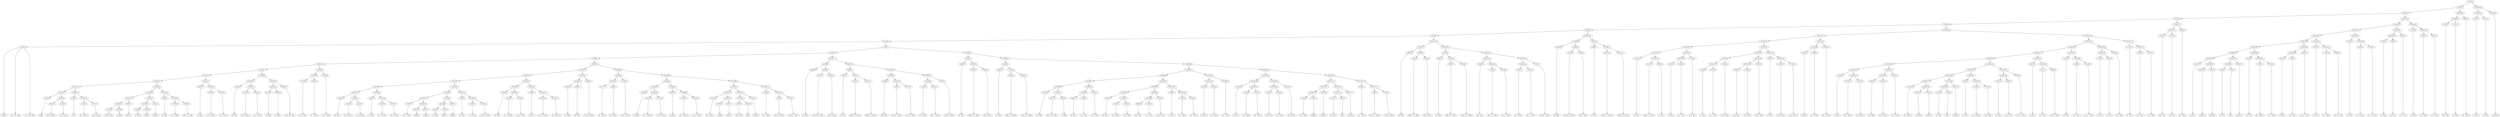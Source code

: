 digraph sample{
"L-543(0)"->"[Dis](0)"
"L-543(0)"->"[C  D  Dis  A](0)"
"L-543(0)"->"[C  D  Dis  A](1)"
"L2387(0)"->"[D](0)"
"L5002(0)"->"[D  Gis  B](0)"
"L5002(1)"->"[D  Gis  B](1)"
"L5538(16)"->"L5002(0)"
"L5538(16)"->"L5002(1)"
"L5538(15)"->"L2387(0)"
"L5538(15)"->"L5538(16)"
"L2387(1)"->"[D](1)"
"L4127(0)"->"[D  G  Ais](0)"
"L4127(1)"->"[D  G  Ais](1)"
"L5538(18)"->"L4127(0)"
"L5538(18)"->"L4127(1)"
"L5538(17)"->"L2387(1)"
"L5538(17)"->"L5538(18)"
"L5538(14)"->"L5538(15)"
"L5538(14)"->"L5538(17)"
"L1954(0)"->"[D  Fis  A](0)"
"L5007(0)"->"[rest](0)"
"L5538(22)"->"L1954(0)"
"L5538(22)"->"L5007(0)"
"L5007(1)"->"[rest](1)"
"L5538(21)"->"L5538(22)"
"L5538(21)"->"L5007(1)"
"L4294(0)"->"[D  E](0)"
"L3785(0)"->"[Fis](0)"
"L5538(24)"->"L4294(0)"
"L5538(24)"->"L3785(0)"
"L5007(2)"->"[rest](2)"
"L5538(23)"->"L5538(24)"
"L5538(23)"->"L5007(2)"
"L5538(20)"->"L5538(21)"
"L5538(20)"->"L5538(23)"
"L1628(0)"->"[G  A](0)"
"L-2379(0)"->"[C  G  B](0)"
"L3520(0)"->"[Cis  D  G  B](0)"
"L5538(26)"->"L-2379(0)"
"L5538(26)"->"L3520(0)"
"L5538(25)"->"L1628(0)"
"L5538(25)"->"L5538(26)"
"L5538(19)"->"L5538(20)"
"L5538(19)"->"L5538(25)"
"L5538(13)"->"L5538(14)"
"L5538(13)"->"L5538(19)"
"L4294(1)"->"[D  E](1)"
"L4153(0)"->"[C  D  Fis](0)"
"L4153(1)"->"[C  D  Fis](1)"
"L5538(28)"->"L4153(0)"
"L5538(28)"->"L4153(1)"
"L5538(27)"->"L4294(1)"
"L5538(27)"->"L5538(28)"
"L5538(12)"->"L5538(13)"
"L5538(12)"->"L5538(27)"
"L4294(2)"->"[D  E](2)"
"L4153(2)"->"[C  D  Fis](2)"
"L4153(3)"->"[C  D  Fis](3)"
"L5538(31)"->"L4153(2)"
"L5538(31)"->"L4153(3)"
"L5538(30)"->"L4294(2)"
"L5538(30)"->"L5538(31)"
"L4320(0)"->"[G  B](0)"
"L4620(0)"->"[D  B](0)"
"L5538(33)"->"L4320(0)"
"L5538(33)"->"L4620(0)"
"L3994(0)"->"[D  E  Fis  B](0)"
"L5538(32)"->"L5538(33)"
"L5538(32)"->"L3994(0)"
"L5538(29)"->"L5538(30)"
"L5538(29)"->"L5538(32)"
"L5538(11)"->"L5538(12)"
"L5538(11)"->"L5538(29)"
"L-2372(0)"->"[D  G  A](0)"
"L2854(0)"->"[C  D  B](0)"
"L5538(35)"->"L-2372(0)"
"L5538(35)"->"L2854(0)"
"L-2306(0)"->"[Cis  D  B](0)"
"L5538(34)"->"L5538(35)"
"L5538(34)"->"L-2306(0)"
"L5538(10)"->"L5538(11)"
"L5538(10)"->"L5538(34)"
"L4294(3)"->"[D  E](3)"
"L4153(4)"->"[C  D  Fis](4)"
"L4153(5)"->"[C  D  Fis](5)"
"L5538(42)"->"L4153(4)"
"L5538(42)"->"L4153(5)"
"L5538(41)"->"L4294(3)"
"L5538(41)"->"L5538(42)"
"L4294(4)"->"[D  E](4)"
"L4153(6)"->"[C  D  Fis](6)"
"L4153(7)"->"[C  D  Fis](7)"
"L5538(44)"->"L4153(6)"
"L5538(44)"->"L4153(7)"
"L5538(43)"->"L4294(4)"
"L5538(43)"->"L5538(44)"
"L5538(40)"->"L5538(41)"
"L5538(40)"->"L5538(43)"
"L2740(0)"->"[D  G  B](0)"
"L5007(3)"->"[rest](3)"
"L5007(4)"->"[rest](4)"
"L5538(48)"->"L5007(3)"
"L5538(48)"->"L5007(4)"
"L5538(47)"->"L2740(0)"
"L5538(47)"->"L5538(48)"
"L4294(5)"->"[D  E](5)"
"L3785(1)"->"[Fis](1)"
"L5538(50)"->"L4294(5)"
"L5538(50)"->"L3785(1)"
"L5007(5)"->"[rest](5)"
"L5538(49)"->"L5538(50)"
"L5538(49)"->"L5007(5)"
"L5538(46)"->"L5538(47)"
"L5538(46)"->"L5538(49)"
"L1628(1)"->"[G  A](1)"
"L-2379(1)"->"[C  G  B](1)"
"L3520(1)"->"[Cis  D  G  B](1)"
"L5538(52)"->"L-2379(1)"
"L5538(52)"->"L3520(1)"
"L5538(51)"->"L1628(1)"
"L5538(51)"->"L5538(52)"
"L5538(45)"->"L5538(46)"
"L5538(45)"->"L5538(51)"
"L5538(39)"->"L5538(40)"
"L5538(39)"->"L5538(45)"
"L4294(6)"->"[D  E](6)"
"L4153(8)"->"[C  D  Fis](8)"
"L4153(9)"->"[C  D  Fis](9)"
"L5538(55)"->"L4153(8)"
"L5538(55)"->"L4153(9)"
"L5538(54)"->"L4294(6)"
"L5538(54)"->"L5538(55)"
"L4294(7)"->"[D  E](7)"
"L4153(10)"->"[C  D  Fis](10)"
"L4153(11)"->"[C  D  Fis](11)"
"L5538(57)"->"L4153(10)"
"L5538(57)"->"L4153(11)"
"L5538(56)"->"L4294(7)"
"L5538(56)"->"L5538(57)"
"L5538(53)"->"L5538(54)"
"L5538(53)"->"L5538(56)"
"L5538(38)"->"L5538(39)"
"L5538(38)"->"L5538(53)"
"L4320(1)"->"[G  B](1)"
"L4620(1)"->"[D  B](1)"
"L5538(59)"->"L4320(1)"
"L5538(59)"->"L4620(1)"
"L3994(1)"->"[D  E  Fis  B](1)"
"L5538(58)"->"L5538(59)"
"L5538(58)"->"L3994(1)"
"L5538(37)"->"L5538(38)"
"L5538(37)"->"L5538(58)"
"L-2372(1)"->"[D  G  A](1)"
"L2854(1)"->"[C  D  B](1)"
"L5538(62)"->"L-2372(1)"
"L5538(62)"->"L2854(1)"
"L-2306(1)"->"[Cis  D  B](1)"
"L5538(61)"->"L5538(62)"
"L5538(61)"->"L-2306(1)"
"L4294(8)"->"[D  E](8)"
"L4153(12)"->"[C  D  Fis](12)"
"L4153(13)"->"[C  D  Fis](13)"
"L5538(66)"->"L4153(12)"
"L5538(66)"->"L4153(13)"
"L5538(65)"->"L4294(8)"
"L5538(65)"->"L5538(66)"
"L4294(9)"->"[D  E](9)"
"L4153(14)"->"[C  D  Fis](14)"
"L4153(15)"->"[C  D  Fis](15)"
"L5538(68)"->"L4153(14)"
"L5538(68)"->"L4153(15)"
"L5538(67)"->"L4294(9)"
"L5538(67)"->"L5538(68)"
"L5538(64)"->"L5538(65)"
"L5538(64)"->"L5538(67)"
"L2740(1)"->"[D  G  B](1)"
"L5007(6)"->"[rest](6)"
"L5007(7)"->"[rest](7)"
"L5538(72)"->"L5007(6)"
"L5538(72)"->"L5007(7)"
"L5538(71)"->"L2740(1)"
"L5538(71)"->"L5538(72)"
"L3732(0)"->"[Fis  G](0)"
"L3319(0)"->"[A](0)"
"L5538(74)"->"L3732(0)"
"L5538(74)"->"L3319(0)"
"L5007(8)"->"[rest](8)"
"L5538(73)"->"L5538(74)"
"L5538(73)"->"L5007(8)"
"L5538(70)"->"L5538(71)"
"L5538(70)"->"L5538(73)"
"L3496(0)"->"[E  G  B](0)"
"L763(0)"->"[E  Fis  G  B](0)"
"L763(1)"->"[E  Fis  G  B](1)"
"L5538(76)"->"L763(0)"
"L5538(76)"->"L763(1)"
"L5538(75)"->"L3496(0)"
"L5538(75)"->"L5538(76)"
"L5538(69)"->"L5538(70)"
"L5538(69)"->"L5538(75)"
"L5538(63)"->"L5538(64)"
"L5538(63)"->"L5538(69)"
"L5538(60)"->"L5538(61)"
"L5538(60)"->"L5538(63)"
"L5538(36)"->"L5538(37)"
"L5538(36)"->"L5538(60)"
"L5538(9)"->"L5538(10)"
"L5538(9)"->"L5538(36)"
"L4962(0)"->"[E  B](0)"
"L3651(0)"->"[Dis  Fis  A  B](0)"
"L2808(0)"->"[Fis  A  B](0)"
"L5309(0)"->"L3651(0)"
"L5309(0)"->"L2808(0)"
"L5339(0)"->"L4962(0)"
"L5339(0)"->"L5309(0)"
"L4962(1)"->"[E  B](1)"
"L3651(1)"->"[Dis  Fis  A  B](1)"
"L3651(2)"->"[Dis  Fis  A  B](2)"
"L5309(1)"->"L3651(1)"
"L5309(1)"->"L3651(2)"
"L5339(1)"->"L4962(1)"
"L5339(1)"->"L5309(1)"
"L4360(0)"->"[Dis  E](0)"
"L763(2)"->"[E  Fis  G  B](2)"
"L5126(0)"->"[E  G  A  B](0)"
"L5538(81)"->"L763(2)"
"L5538(81)"->"L5126(0)"
"L5538(80)"->"L4360(0)"
"L5538(80)"->"L5538(81)"
"L5091(0)"->"[C  E  B](0)"
"L5126(1)"->"[E  G  A  B](1)"
"L5538(83)"->"L5091(0)"
"L5538(83)"->"L5126(1)"
"L763(3)"->"[E  Fis  G  B](3)"
"L5538(82)"->"L5538(83)"
"L5538(82)"->"L763(3)"
"L5538(79)"->"L5538(80)"
"L5538(79)"->"L5538(82)"
"L5538(78)"->"L5339(1)"
"L5538(78)"->"L5538(79)"
"L5538(77)"->"L5339(0)"
"L5538(77)"->"L5538(78)"
"L5538(8)"->"L5538(9)"
"L5538(8)"->"L5538(77)"
"L4962(2)"->"[E  B](2)"
"L3651(3)"->"[Dis  Fis  A  B](3)"
"L2808(1)"->"[Fis  A  B](1)"
"L5309(2)"->"L3651(3)"
"L5309(2)"->"L2808(1)"
"L5339(2)"->"L4962(2)"
"L5339(2)"->"L5309(2)"
"L4962(3)"->"[E  B](3)"
"L3651(4)"->"[Dis  Fis  A  B](4)"
"L3651(5)"->"[Dis  Fis  A  B](5)"
"L5309(3)"->"L3651(4)"
"L5309(3)"->"L3651(5)"
"L5339(3)"->"L4962(3)"
"L5339(3)"->"L5309(3)"
"L-2421(0)"->"[E  G](0)"
"L4027(0)"->"[Dis  E  Fis  A](0)"
"L3009(0)"->"[C  D](0)"
"L5538(91)"->"L4027(0)"
"L5538(91)"->"L3009(0)"
"L5538(90)"->"L-2421(0)"
"L5538(90)"->"L5538(91)"
"L4620(2)"->"[D  B](2)"
"L-2268(0)"->"[C  D  A](0)"
"L5538(93)"->"L4620(2)"
"L5538(93)"->"L-2268(0)"
"L-2268(1)"->"[C  D  A](1)"
"L5538(92)"->"L5538(93)"
"L5538(92)"->"L-2268(1)"
"L5538(89)"->"L5538(90)"
"L5538(89)"->"L5538(92)"
"L1628(2)"->"[G  A](2)"
"L2740(2)"->"[D  G  B](2)"
"L2740(3)"->"[D  G  B](3)"
"L5538(97)"->"L2740(2)"
"L5538(97)"->"L2740(3)"
"L5538(96)"->"L1628(2)"
"L5538(96)"->"L5538(97)"
"L4602(0)"->"[Cis  D](0)"
"L-2268(2)"->"[C  D  A](2)"
"L5538(99)"->"L4602(0)"
"L5538(99)"->"L-2268(2)"
"L1954(1)"->"[D  Fis  A](1)"
"L5538(98)"->"L5538(99)"
"L5538(98)"->"L1954(1)"
"L5538(95)"->"L5538(96)"
"L5538(95)"->"L5538(98)"
"L4320(2)"->"[G  B](2)"
"L2740(4)"->"[D  G  B](4)"
"L2740(5)"->"[D  G  B](5)"
"L5538(101)"->"L2740(4)"
"L5538(101)"->"L2740(5)"
"L5538(100)"->"L4320(2)"
"L5538(100)"->"L5538(101)"
"L5538(94)"->"L5538(95)"
"L5538(94)"->"L5538(100)"
"L5538(88)"->"L5538(89)"
"L5538(88)"->"L5538(94)"
"L4620(3)"->"[D  B](3)"
"L-2268(3)"->"[C  D  A](3)"
"L5538(103)"->"L4620(3)"
"L5538(103)"->"L-2268(3)"
"L-2268(4)"->"[C  D  A](4)"
"L5538(102)"->"L5538(103)"
"L5538(102)"->"L-2268(4)"
"L5538(87)"->"L5538(88)"
"L5538(87)"->"L5538(102)"
"L1628(3)"->"[G  A](3)"
"L2740(6)"->"[D  G  B](6)"
"L2740(7)"->"[D  G  B](7)"
"L5538(107)"->"L2740(6)"
"L5538(107)"->"L2740(7)"
"L5538(106)"->"L1628(3)"
"L5538(106)"->"L5538(107)"
"L4602(1)"->"[Cis  D](1)"
"L-2268(5)"->"[C  D  A](5)"
"L5538(109)"->"L4602(1)"
"L5538(109)"->"L-2268(5)"
"L1954(2)"->"[D  Fis  A](2)"
"L5538(108)"->"L5538(109)"
"L5538(108)"->"L1954(2)"
"L5538(105)"->"L5538(106)"
"L5538(105)"->"L5538(108)"
"L2740(8)"->"[D  G  B](8)"
"L5007(9)"->"[rest](9)"
"L5538(113)"->"L2740(8)"
"L5538(113)"->"L5007(9)"
"L5007(10)"->"[rest](10)"
"L5538(112)"->"L5538(113)"
"L5538(112)"->"L5007(10)"
"L3732(1)"->"[Fis  G](1)"
"L3319(1)"->"[A](1)"
"L5538(115)"->"L3732(1)"
"L5538(115)"->"L3319(1)"
"L5007(11)"->"[rest](11)"
"L5538(114)"->"L5538(115)"
"L5538(114)"->"L5007(11)"
"L5538(111)"->"L5538(112)"
"L5538(111)"->"L5538(114)"
"L3496(1)"->"[E  G  B](1)"
"L763(4)"->"[E  Fis  G  B](4)"
"L763(5)"->"[E  Fis  G  B](5)"
"L5538(117)"->"L763(4)"
"L5538(117)"->"L763(5)"
"L5538(116)"->"L3496(1)"
"L5538(116)"->"L5538(117)"
"L5538(110)"->"L5538(111)"
"L5538(110)"->"L5538(116)"
"L5538(104)"->"L5538(105)"
"L5538(104)"->"L5538(110)"
"L5538(86)"->"L5538(87)"
"L5538(86)"->"L5538(104)"
"L5538(85)"->"L5339(3)"
"L5538(85)"->"L5538(86)"
"L5538(84)"->"L5339(2)"
"L5538(84)"->"L5538(85)"
"L5538(7)"->"L5538(8)"
"L5538(7)"->"L5538(84)"
"L5534(0)"->"L-543(0)"
"L5534(0)"->"L5538(7)"
"L4962(4)"->"[E  B](4)"
"L3651(6)"->"[Dis  Fis  A  B](6)"
"L2808(2)"->"[Fis  A  B](2)"
"L5309(4)"->"L3651(6)"
"L5309(4)"->"L2808(2)"
"L5339(4)"->"L4962(4)"
"L5339(4)"->"L5309(4)"
"L4962(5)"->"[E  B](5)"
"L3651(7)"->"[Dis  Fis  A  B](7)"
"L3651(8)"->"[Dis  Fis  A  B](8)"
"L5309(5)"->"L3651(7)"
"L5309(5)"->"L3651(8)"
"L5339(5)"->"L4962(5)"
"L5339(5)"->"L5309(5)"
"L4360(1)"->"[Dis  E](1)"
"L763(6)"->"[E  Fis  G  B](6)"
"L5126(2)"->"[E  G  A  B](2)"
"L5538(122)"->"L763(6)"
"L5538(122)"->"L5126(2)"
"L5538(121)"->"L4360(1)"
"L5538(121)"->"L5538(122)"
"L5091(1)"->"[C  E  B](1)"
"L5126(3)"->"[E  G  A  B](3)"
"L5538(124)"->"L5091(1)"
"L5538(124)"->"L5126(3)"
"L763(7)"->"[E  Fis  G  B](7)"
"L5538(123)"->"L5538(124)"
"L5538(123)"->"L763(7)"
"L5538(120)"->"L5538(121)"
"L5538(120)"->"L5538(123)"
"L5538(119)"->"L5339(5)"
"L5538(119)"->"L5538(120)"
"L5538(118)"->"L5339(4)"
"L5538(118)"->"L5538(119)"
"L5538(6)"->"L5534(0)"
"L5538(6)"->"L5538(118)"
"L4962(6)"->"[E  B](6)"
"L3651(9)"->"[Dis  Fis  A  B](9)"
"L2808(3)"->"[Fis  A  B](3)"
"L5309(6)"->"L3651(9)"
"L5309(6)"->"L2808(3)"
"L5339(6)"->"L4962(6)"
"L5339(6)"->"L5309(6)"
"L4962(7)"->"[E  B](7)"
"L3651(10)"->"[Dis  Fis  A  B](10)"
"L3651(11)"->"[Dis  Fis  A  B](11)"
"L5309(7)"->"L3651(10)"
"L5309(7)"->"L3651(11)"
"L5339(7)"->"L4962(7)"
"L5339(7)"->"L5309(7)"
"L5538(125)"->"L5339(6)"
"L5538(125)"->"L5339(7)"
"L5538(5)"->"L5538(6)"
"L5538(5)"->"L5538(125)"
"L-2421(1)"->"[E  G](1)"
"L4027(1)"->"[Dis  E  Fis  A](1)"
"L3009(1)"->"[C  D](1)"
"L5538(131)"->"L4027(1)"
"L5538(131)"->"L3009(1)"
"L5538(130)"->"L-2421(1)"
"L5538(130)"->"L5538(131)"
"L4620(4)"->"[D  B](4)"
"L-2268(6)"->"[C  D  A](6)"
"L5538(133)"->"L4620(4)"
"L5538(133)"->"L-2268(6)"
"L-2268(7)"->"[C  D  A](7)"
"L5538(132)"->"L5538(133)"
"L5538(132)"->"L-2268(7)"
"L5538(129)"->"L5538(130)"
"L5538(129)"->"L5538(132)"
"L1628(4)"->"[G  A](4)"
"L2740(9)"->"[D  G  B](9)"
"L5538(137)"->"L1628(4)"
"L5538(137)"->"L2740(9)"
"L2740(10)"->"[D  G  B](10)"
"L5538(136)"->"L5538(137)"
"L5538(136)"->"L2740(10)"
"L4602(2)"->"[Cis  D](2)"
"L-2268(8)"->"[C  D  A](8)"
"L5538(139)"->"L4602(2)"
"L5538(139)"->"L-2268(8)"
"L1954(3)"->"[D  Fis  A](3)"
"L5538(138)"->"L5538(139)"
"L5538(138)"->"L1954(3)"
"L5538(135)"->"L5538(136)"
"L5538(135)"->"L5538(138)"
"L4320(3)"->"[G  B](3)"
"L2740(11)"->"[D  G  B](11)"
"L2740(12)"->"[D  G  B](12)"
"L5538(141)"->"L2740(11)"
"L5538(141)"->"L2740(12)"
"L5538(140)"->"L4320(3)"
"L5538(140)"->"L5538(141)"
"L5538(134)"->"L5538(135)"
"L5538(134)"->"L5538(140)"
"L5538(128)"->"L5538(129)"
"L5538(128)"->"L5538(134)"
"L4620(5)"->"[D  B](5)"
"L-2268(9)"->"[C  D  A](9)"
"L5538(143)"->"L4620(5)"
"L5538(143)"->"L-2268(9)"
"L-2268(10)"->"[C  D  A](10)"
"L5538(142)"->"L5538(143)"
"L5538(142)"->"L-2268(10)"
"L5538(127)"->"L5538(128)"
"L5538(127)"->"L5538(142)"
"L1628(5)"->"[G  A](5)"
"L2740(13)"->"[D  G  B](13)"
"L2740(14)"->"[D  G  B](14)"
"L5538(151)"->"L2740(13)"
"L5538(151)"->"L2740(14)"
"L5538(150)"->"L1628(5)"
"L5538(150)"->"L5538(151)"
"L4602(3)"->"[Cis  D](3)"
"L-2268(11)"->"[C  D  A](11)"
"L5538(153)"->"L4602(3)"
"L5538(153)"->"L-2268(11)"
"L1954(4)"->"[D  Fis  A](4)"
"L5538(152)"->"L5538(153)"
"L5538(152)"->"L1954(4)"
"L5538(149)"->"L5538(150)"
"L5538(149)"->"L5538(152)"
"L2740(15)"->"[D  G  B](15)"
"L5007(12)"->"[rest](12)"
"L5007(13)"->"[rest](13)"
"L5538(158)"->"L5007(12)"
"L5538(158)"->"L5007(13)"
"L5538(157)"->"L2740(15)"
"L5538(157)"->"L5538(158)"
"L1628(6)"->"[G  A](6)"
"L1262(0)"->"[G](0)"
"L5538(160)"->"L1628(6)"
"L5538(160)"->"L1262(0)"
"L5007(14)"->"[rest](14)"
"L5538(159)"->"L5538(160)"
"L5538(159)"->"L5007(14)"
"L5538(156)"->"L5538(157)"
"L5538(156)"->"L5538(159)"
"L4078(0)"->"[F  G](0)"
"L2740(16)"->"[D  G  B](16)"
"L3781(0)"->"[F  G  B](0)"
"L5538(162)"->"L2740(16)"
"L5538(162)"->"L3781(0)"
"L5538(161)"->"L4078(0)"
"L5538(161)"->"L5538(162)"
"L5538(155)"->"L5538(156)"
"L5538(155)"->"L5538(161)"
"L3572(0)"->"[C  E](0)"
"L2855(0)"->"[C  E  G](0)"
"L5538(164)"->"L3572(0)"
"L5538(164)"->"L2855(0)"
"L4675(0)"->"[C  E  F  G](0)"
"L5538(163)"->"L5538(164)"
"L5538(163)"->"L4675(0)"
"L5538(154)"->"L5538(155)"
"L5538(154)"->"L5538(163)"
"L5538(148)"->"L5538(149)"
"L5538(148)"->"L5538(154)"
"L4473(0)"->"[D  F](0)"
"L3781(1)"->"[F  G  B](1)"
"L3885(0)"->"[D  F  G  B](0)"
"L5538(166)"->"L3781(1)"
"L5538(166)"->"L3885(0)"
"L5538(165)"->"L4473(0)"
"L5538(165)"->"L5538(166)"
"L5538(147)"->"L5538(148)"
"L5538(147)"->"L5538(165)"
"L-2421(2)"->"[E  G](2)"
"L2855(1)"->"[C  E  G](1)"
"L-2360(0)"->"[C  E  G  A](0)"
"L5538(168)"->"L2855(1)"
"L5538(168)"->"L-2360(0)"
"L5538(167)"->"L-2421(2)"
"L5538(167)"->"L5538(168)"
"L5538(146)"->"L5538(147)"
"L5538(146)"->"L5538(167)"
"L3702(0)"->"[F  A](0)"
"L3964(0)"->"[C  A](0)"
"L5538(170)"->"L3702(0)"
"L5538(170)"->"L3964(0)"
"L4804(0)"->"[C  F  A](0)"
"L5538(169)"->"L5538(170)"
"L5538(169)"->"L4804(0)"
"L5538(145)"->"L5538(146)"
"L5538(145)"->"L5538(169)"
"L-2421(3)"->"[E  G](3)"
"L2855(2)"->"[C  E  G](2)"
"L3815(0)"->"[C  G  A](0)"
"L5538(172)"->"L2855(2)"
"L5538(172)"->"L3815(0)"
"L5538(171)"->"L-2421(3)"
"L5538(171)"->"L5538(172)"
"L5538(144)"->"L5538(145)"
"L5538(144)"->"L5538(171)"
"L5538(126)"->"L5538(127)"
"L5538(126)"->"L5538(144)"
"L5538(4)"->"L5538(5)"
"L5538(4)"->"L5538(126)"
"L3732(2)"->"[Fis  G](2)"
"L-2421(4)"->"[E  G](4)"
"L5538(174)"->"L3732(2)"
"L5538(174)"->"L-2421(4)"
"L4609(0)"->"[D  F  B](0)"
"L5538(173)"->"L5538(174)"
"L5538(173)"->"L4609(0)"
"L5538(3)"->"L5538(4)"
"L5538(3)"->"L5538(173)"
"L3572(1)"->"[C  E](1)"
"L5007(15)"->"[rest](15)"
"L5007(16)"->"[rest](16)"
"L5538(183)"->"L5007(15)"
"L5538(183)"->"L5007(16)"
"L5538(182)"->"L3572(1)"
"L5538(182)"->"L5538(183)"
"L1628(7)"->"[G  A](7)"
"L1262(1)"->"[G](1)"
"L5538(185)"->"L1628(7)"
"L5538(185)"->"L1262(1)"
"L5007(17)"->"[rest](17)"
"L5538(184)"->"L5538(185)"
"L5538(184)"->"L5007(17)"
"L5538(181)"->"L5538(182)"
"L5538(181)"->"L5538(184)"
"L4078(1)"->"[F  G](1)"
"L2740(17)"->"[D  G  B](17)"
"L3781(2)"->"[F  G  B](2)"
"L5538(187)"->"L2740(17)"
"L5538(187)"->"L3781(2)"
"L5538(186)"->"L4078(1)"
"L5538(186)"->"L5538(187)"
"L5538(180)"->"L5538(181)"
"L5538(180)"->"L5538(186)"
"L3572(2)"->"[C  E](2)"
"L2855(3)"->"[C  E  G](3)"
"L5538(189)"->"L3572(2)"
"L5538(189)"->"L2855(3)"
"L4675(1)"->"[C  E  F  G](1)"
"L5538(188)"->"L5538(189)"
"L5538(188)"->"L4675(1)"
"L5538(179)"->"L5538(180)"
"L5538(179)"->"L5538(188)"
"L4473(1)"->"[D  F](1)"
"L3781(3)"->"[F  G  B](3)"
"L3885(1)"->"[D  F  G  B](1)"
"L5538(191)"->"L3781(3)"
"L5538(191)"->"L3885(1)"
"L5538(190)"->"L4473(1)"
"L5538(190)"->"L5538(191)"
"L5538(178)"->"L5538(179)"
"L5538(178)"->"L5538(190)"
"L-2421(5)"->"[E  G](5)"
"L2855(4)"->"[C  E  G](4)"
"L-2360(1)"->"[C  E  G  A](1)"
"L5538(193)"->"L2855(4)"
"L5538(193)"->"L-2360(1)"
"L5538(192)"->"L-2421(5)"
"L5538(192)"->"L5538(193)"
"L5538(177)"->"L5538(178)"
"L5538(177)"->"L5538(192)"
"L3702(1)"->"[F  A](1)"
"L3964(1)"->"[C  A](1)"
"L5538(195)"->"L3702(1)"
"L5538(195)"->"L3964(1)"
"L4804(1)"->"[C  F  A](1)"
"L5538(194)"->"L5538(195)"
"L5538(194)"->"L4804(1)"
"L5538(176)"->"L5538(177)"
"L5538(176)"->"L5538(194)"
"L-2421(6)"->"[E  G](6)"
"L2855(5)"->"[C  E  G](5)"
"L3815(1)"->"[C  G  A](1)"
"L5538(197)"->"L2855(5)"
"L5538(197)"->"L3815(1)"
"L5538(196)"->"L-2421(6)"
"L5538(196)"->"L5538(197)"
"L5538(175)"->"L5538(176)"
"L5538(175)"->"L5538(196)"
"L5538(2)"->"L5538(3)"
"L5538(2)"->"L5538(175)"
"L3732(3)"->"[Fis  G](3)"
"L-2421(7)"->"[E  G](7)"
"L5538(199)"->"L3732(3)"
"L5538(199)"->"L-2421(7)"
"L4609(1)"->"[D  F  B](1)"
"L5538(198)"->"L5538(199)"
"L5538(198)"->"L4609(1)"
"L5538(1)"->"L5538(2)"
"L5538(1)"->"L5538(198)"
"L3572(3)"->"[C  E](3)"
"L3572(4)"->"[C  E](4)"
"L5538(201)"->"L3572(3)"
"L5538(201)"->"L3572(4)"
"L5007(18)"->"[rest](18)"
"L5538(200)"->"L5538(201)"
"L5538(200)"->"L5007(18)"
"L5538(0)"->"L5538(1)"
"L5538(0)"->"L5538(200)"
{rank = min; "L5538(0)"}
{rank = same; "L5538(1)"; "L5538(200)";}
{rank = same; "L5538(2)"; "L5538(198)"; "L5538(201)"; "L5007(18)";}
{rank = same; "L5538(3)"; "L5538(175)"; "L5538(199)"; "L4609(1)"; "L3572(3)"; "L3572(4)";}
{rank = same; "L5538(4)"; "L5538(173)"; "L5538(176)"; "L5538(196)"; "L3732(3)"; "L-2421(7)";}
{rank = same; "L5538(5)"; "L5538(126)"; "L5538(174)"; "L4609(0)"; "L5538(177)"; "L5538(194)"; "L-2421(6)"; "L5538(197)";}
{rank = same; "L5538(6)"; "L5538(125)"; "L5538(127)"; "L5538(144)"; "L3732(2)"; "L-2421(4)"; "L5538(178)"; "L5538(192)"; "L5538(195)"; "L4804(1)"; "L2855(5)"; "L3815(1)";}
{rank = same; "L5534(0)"; "L5538(118)"; "L5339(6)"; "L5339(7)"; "L5538(128)"; "L5538(142)"; "L5538(145)"; "L5538(171)"; "L5538(179)"; "L5538(190)"; "L-2421(5)"; "L5538(193)"; "L3702(1)"; "L3964(1)";}
{rank = same; "L-543(0)"; "L5538(7)"; "L5339(4)"; "L5538(119)"; "L4962(6)"; "L5309(6)"; "L4962(7)"; "L5309(7)"; "L5538(129)"; "L5538(134)"; "L5538(143)"; "L-2268(10)"; "L5538(146)"; "L5538(169)"; "L-2421(3)"; "L5538(172)"; "L5538(180)"; "L5538(188)"; "L4473(1)"; "L5538(191)"; "L2855(4)"; "L-2360(1)";}
{rank = same; "L5538(8)"; "L5538(84)"; "L4962(4)"; "L5309(4)"; "L5339(5)"; "L5538(120)"; "L3651(9)"; "L2808(3)"; "L3651(10)"; "L3651(11)"; "L5538(130)"; "L5538(132)"; "L5538(135)"; "L5538(140)"; "L4620(5)"; "L-2268(9)"; "L5538(147)"; "L5538(167)"; "L5538(170)"; "L4804(0)"; "L2855(2)"; "L3815(0)"; "L5538(181)"; "L5538(186)"; "L5538(189)"; "L4675(1)"; "L3781(3)"; "L3885(1)";}
{rank = same; "L5538(9)"; "L5538(77)"; "L5339(2)"; "L5538(85)"; "L3651(6)"; "L2808(2)"; "L4962(5)"; "L5309(5)"; "L5538(121)"; "L5538(123)"; "L-2421(1)"; "L5538(131)"; "L5538(133)"; "L-2268(7)"; "L5538(136)"; "L5538(138)"; "L4320(3)"; "L5538(141)"; "L5538(148)"; "L5538(165)"; "L-2421(2)"; "L5538(168)"; "L3702(0)"; "L3964(0)"; "L5538(182)"; "L5538(184)"; "L4078(1)"; "L5538(187)"; "L3572(2)"; "L2855(3)";}
{rank = same; "L5538(10)"; "L5538(36)"; "L5339(0)"; "L5538(78)"; "L4962(2)"; "L5309(2)"; "L5339(3)"; "L5538(86)"; "L3651(7)"; "L3651(8)"; "L4360(1)"; "L5538(122)"; "L5538(124)"; "L763(7)"; "L4027(1)"; "L3009(1)"; "L4620(4)"; "L-2268(6)"; "L5538(137)"; "L2740(10)"; "L5538(139)"; "L1954(3)"; "L2740(11)"; "L2740(12)"; "L5538(149)"; "L5538(154)"; "L4473(0)"; "L5538(166)"; "L2855(1)"; "L-2360(0)"; "L3572(1)"; "L5538(183)"; "L5538(185)"; "L5007(17)"; "L2740(17)"; "L3781(2)";}
{rank = same; "L5538(11)"; "L5538(34)"; "L5538(37)"; "L5538(60)"; "L4962(0)"; "L5309(0)"; "L5339(1)"; "L5538(79)"; "L3651(3)"; "L2808(1)"; "L4962(3)"; "L5309(3)"; "L5538(87)"; "L5538(104)"; "L763(6)"; "L5126(2)"; "L5091(1)"; "L5126(3)"; "L1628(4)"; "L2740(9)"; "L4602(2)"; "L-2268(8)"; "L5538(150)"; "L5538(152)"; "L5538(155)"; "L5538(163)"; "L3781(1)"; "L3885(0)"; "L5007(15)"; "L5007(16)"; "L1628(7)"; "L1262(1)";}
{rank = same; "L5538(12)"; "L5538(29)"; "L5538(35)"; "L-2306(0)"; "L5538(38)"; "L5538(58)"; "L5538(61)"; "L5538(63)"; "L3651(0)"; "L2808(0)"; "L4962(1)"; "L5309(1)"; "L5538(80)"; "L5538(82)"; "L3651(4)"; "L3651(5)"; "L5538(88)"; "L5538(102)"; "L5538(105)"; "L5538(110)"; "L1628(5)"; "L5538(151)"; "L5538(153)"; "L1954(4)"; "L5538(156)"; "L5538(161)"; "L5538(164)"; "L4675(0)";}
{rank = same; "L5538(13)"; "L5538(27)"; "L5538(30)"; "L5538(32)"; "L-2372(0)"; "L2854(0)"; "L5538(39)"; "L5538(53)"; "L5538(59)"; "L3994(1)"; "L5538(62)"; "L-2306(1)"; "L5538(64)"; "L5538(69)"; "L3651(1)"; "L3651(2)"; "L4360(0)"; "L5538(81)"; "L5538(83)"; "L763(3)"; "L5538(89)"; "L5538(94)"; "L5538(103)"; "L-2268(4)"; "L5538(106)"; "L5538(108)"; "L5538(111)"; "L5538(116)"; "L2740(13)"; "L2740(14)"; "L4602(3)"; "L-2268(11)"; "L5538(157)"; "L5538(159)"; "L4078(0)"; "L5538(162)"; "L3572(0)"; "L2855(0)";}
{rank = same; "L5538(14)"; "L5538(19)"; "L4294(1)"; "L5538(28)"; "L4294(2)"; "L5538(31)"; "L5538(33)"; "L3994(0)"; "L5538(40)"; "L5538(45)"; "L5538(54)"; "L5538(56)"; "L4320(1)"; "L4620(1)"; "L-2372(1)"; "L2854(1)"; "L5538(65)"; "L5538(67)"; "L5538(70)"; "L5538(75)"; "L763(2)"; "L5126(0)"; "L5091(0)"; "L5126(1)"; "L5538(90)"; "L5538(92)"; "L5538(95)"; "L5538(100)"; "L4620(3)"; "L-2268(3)"; "L1628(3)"; "L5538(107)"; "L5538(109)"; "L1954(2)"; "L5538(112)"; "L5538(114)"; "L3496(1)"; "L5538(117)"; "L2740(15)"; "L5538(158)"; "L5538(160)"; "L5007(14)"; "L2740(16)"; "L3781(0)";}
{rank = same; "L5538(15)"; "L5538(17)"; "L5538(20)"; "L5538(25)"; "L4153(0)"; "L4153(1)"; "L4153(2)"; "L4153(3)"; "L4320(0)"; "L4620(0)"; "L5538(41)"; "L5538(43)"; "L5538(46)"; "L5538(51)"; "L4294(6)"; "L5538(55)"; "L4294(7)"; "L5538(57)"; "L4294(8)"; "L5538(66)"; "L4294(9)"; "L5538(68)"; "L5538(71)"; "L5538(73)"; "L3496(0)"; "L5538(76)"; "L-2421(0)"; "L5538(91)"; "L5538(93)"; "L-2268(1)"; "L5538(96)"; "L5538(98)"; "L4320(2)"; "L5538(101)"; "L2740(6)"; "L2740(7)"; "L4602(1)"; "L-2268(5)"; "L5538(113)"; "L5007(10)"; "L5538(115)"; "L5007(11)"; "L763(4)"; "L763(5)"; "L5007(12)"; "L5007(13)"; "L1628(6)"; "L1262(0)";}
{rank = same; "L2387(0)"; "L5538(16)"; "L2387(1)"; "L5538(18)"; "L5538(21)"; "L5538(23)"; "L1628(0)"; "L5538(26)"; "L4294(3)"; "L5538(42)"; "L4294(4)"; "L5538(44)"; "L5538(47)"; "L5538(49)"; "L1628(1)"; "L5538(52)"; "L4153(8)"; "L4153(9)"; "L4153(10)"; "L4153(11)"; "L4153(12)"; "L4153(13)"; "L4153(14)"; "L4153(15)"; "L2740(1)"; "L5538(72)"; "L5538(74)"; "L5007(8)"; "L763(0)"; "L763(1)"; "L4027(0)"; "L3009(0)"; "L4620(2)"; "L-2268(0)"; "L1628(2)"; "L5538(97)"; "L5538(99)"; "L1954(1)"; "L2740(4)"; "L2740(5)"; "L2740(8)"; "L5007(9)"; "L3732(1)"; "L3319(1)";}
{rank = same; "L5002(0)"; "L5002(1)"; "L4127(0)"; "L4127(1)"; "L5538(22)"; "L5007(1)"; "L5538(24)"; "L5007(2)"; "L-2379(0)"; "L3520(0)"; "L4153(4)"; "L4153(5)"; "L4153(6)"; "L4153(7)"; "L2740(0)"; "L5538(48)"; "L5538(50)"; "L5007(5)"; "L-2379(1)"; "L3520(1)"; "L5007(6)"; "L5007(7)"; "L3732(0)"; "L3319(0)"; "L2740(2)"; "L2740(3)"; "L4602(0)"; "L-2268(2)";}
{rank = same; "L1954(0)"; "L5007(0)"; "L4294(0)"; "L3785(0)"; "L5007(3)"; "L5007(4)"; "L4294(5)"; "L3785(1)";}
{rank = max; "[A](0)"; "[A](1)"; "[C  A](0)"; "[C  A](1)"; "[C  D  A](0)"; "[C  D  A](1)"; "[C  D  A](10)"; "[C  D  A](11)"; "[C  D  A](2)"; "[C  D  A](3)"; "[C  D  A](4)"; "[C  D  A](5)"; "[C  D  A](6)"; "[C  D  A](7)"; "[C  D  A](8)"; "[C  D  A](9)"; "[C  D  B](0)"; "[C  D  B](1)"; "[C  D  Dis  A](0)"; "[C  D  Dis  A](1)"; "[C  D  Fis](0)"; "[C  D  Fis](1)"; "[C  D  Fis](10)"; "[C  D  Fis](11)"; "[C  D  Fis](12)"; "[C  D  Fis](13)"; "[C  D  Fis](14)"; "[C  D  Fis](15)"; "[C  D  Fis](2)"; "[C  D  Fis](3)"; "[C  D  Fis](4)"; "[C  D  Fis](5)"; "[C  D  Fis](6)"; "[C  D  Fis](7)"; "[C  D  Fis](8)"; "[C  D  Fis](9)"; "[C  D](0)"; "[C  D](1)"; "[C  E  B](0)"; "[C  E  B](1)"; "[C  E  F  G](0)"; "[C  E  F  G](1)"; "[C  E  G  A](0)"; "[C  E  G  A](1)"; "[C  E  G](0)"; "[C  E  G](1)"; "[C  E  G](2)"; "[C  E  G](3)"; "[C  E  G](4)"; "[C  E  G](5)"; "[C  E](0)"; "[C  E](1)"; "[C  E](2)"; "[C  E](3)"; "[C  E](4)"; "[C  F  A](0)"; "[C  F  A](1)"; "[C  G  A](0)"; "[C  G  A](1)"; "[C  G  B](0)"; "[C  G  B](1)"; "[Cis  D  B](0)"; "[Cis  D  B](1)"; "[Cis  D  G  B](0)"; "[Cis  D  G  B](1)"; "[Cis  D](0)"; "[Cis  D](1)"; "[Cis  D](2)"; "[Cis  D](3)"; "[D  B](0)"; "[D  B](1)"; "[D  B](2)"; "[D  B](3)"; "[D  B](4)"; "[D  B](5)"; "[D  E  Fis  B](0)"; "[D  E  Fis  B](1)"; "[D  E](0)"; "[D  E](1)"; "[D  E](2)"; "[D  E](3)"; "[D  E](4)"; "[D  E](5)"; "[D  E](6)"; "[D  E](7)"; "[D  E](8)"; "[D  E](9)"; "[D  F  B](0)"; "[D  F  B](1)"; "[D  F  G  B](0)"; "[D  F  G  B](1)"; "[D  F](0)"; "[D  F](1)"; "[D  Fis  A](0)"; "[D  Fis  A](1)"; "[D  Fis  A](2)"; "[D  Fis  A](3)"; "[D  Fis  A](4)"; "[D  G  A](0)"; "[D  G  A](1)"; "[D  G  Ais](0)"; "[D  G  Ais](1)"; "[D  G  B](0)"; "[D  G  B](1)"; "[D  G  B](10)"; "[D  G  B](11)"; "[D  G  B](12)"; "[D  G  B](13)"; "[D  G  B](14)"; "[D  G  B](15)"; "[D  G  B](16)"; "[D  G  B](17)"; "[D  G  B](2)"; "[D  G  B](3)"; "[D  G  B](4)"; "[D  G  B](5)"; "[D  G  B](6)"; "[D  G  B](7)"; "[D  G  B](8)"; "[D  G  B](9)"; "[D  Gis  B](0)"; "[D  Gis  B](1)"; "[D](0)"; "[D](1)"; "[Dis  E  Fis  A](0)"; "[Dis  E  Fis  A](1)"; "[Dis  E](0)"; "[Dis  E](1)"; "[Dis  Fis  A  B](0)"; "[Dis  Fis  A  B](1)"; "[Dis  Fis  A  B](10)"; "[Dis  Fis  A  B](11)"; "[Dis  Fis  A  B](2)"; "[Dis  Fis  A  B](3)"; "[Dis  Fis  A  B](4)"; "[Dis  Fis  A  B](5)"; "[Dis  Fis  A  B](6)"; "[Dis  Fis  A  B](7)"; "[Dis  Fis  A  B](8)"; "[Dis  Fis  A  B](9)"; "[Dis](0)"; "[E  B](0)"; "[E  B](1)"; "[E  B](2)"; "[E  B](3)"; "[E  B](4)"; "[E  B](5)"; "[E  B](6)"; "[E  B](7)"; "[E  Fis  G  B](0)"; "[E  Fis  G  B](1)"; "[E  Fis  G  B](2)"; "[E  Fis  G  B](3)"; "[E  Fis  G  B](4)"; "[E  Fis  G  B](5)"; "[E  Fis  G  B](6)"; "[E  Fis  G  B](7)"; "[E  G  A  B](0)"; "[E  G  A  B](1)"; "[E  G  A  B](2)"; "[E  G  A  B](3)"; "[E  G  B](0)"; "[E  G  B](1)"; "[E  G](0)"; "[E  G](1)"; "[E  G](2)"; "[E  G](3)"; "[E  G](4)"; "[E  G](5)"; "[E  G](6)"; "[E  G](7)"; "[F  A](0)"; "[F  A](1)"; "[F  G  B](0)"; "[F  G  B](1)"; "[F  G  B](2)"; "[F  G  B](3)"; "[F  G](0)"; "[F  G](1)"; "[Fis  A  B](0)"; "[Fis  A  B](1)"; "[Fis  A  B](2)"; "[Fis  A  B](3)"; "[Fis  G](0)"; "[Fis  G](1)"; "[Fis  G](2)"; "[Fis  G](3)"; "[Fis](0)"; "[Fis](1)"; "[G  A](0)"; "[G  A](1)"; "[G  A](2)"; "[G  A](3)"; "[G  A](4)"; "[G  A](5)"; "[G  A](6)"; "[G  A](7)"; "[G  B](0)"; "[G  B](1)"; "[G  B](2)"; "[G  B](3)"; "[G](0)"; "[G](1)"; "[rest](0)"; "[rest](1)"; "[rest](10)"; "[rest](11)"; "[rest](12)"; "[rest](13)"; "[rest](14)"; "[rest](15)"; "[rest](16)"; "[rest](17)"; "[rest](18)"; "[rest](2)"; "[rest](3)"; "[rest](4)"; "[rest](5)"; "[rest](6)"; "[rest](7)"; "[rest](8)"; "[rest](9)";}
}